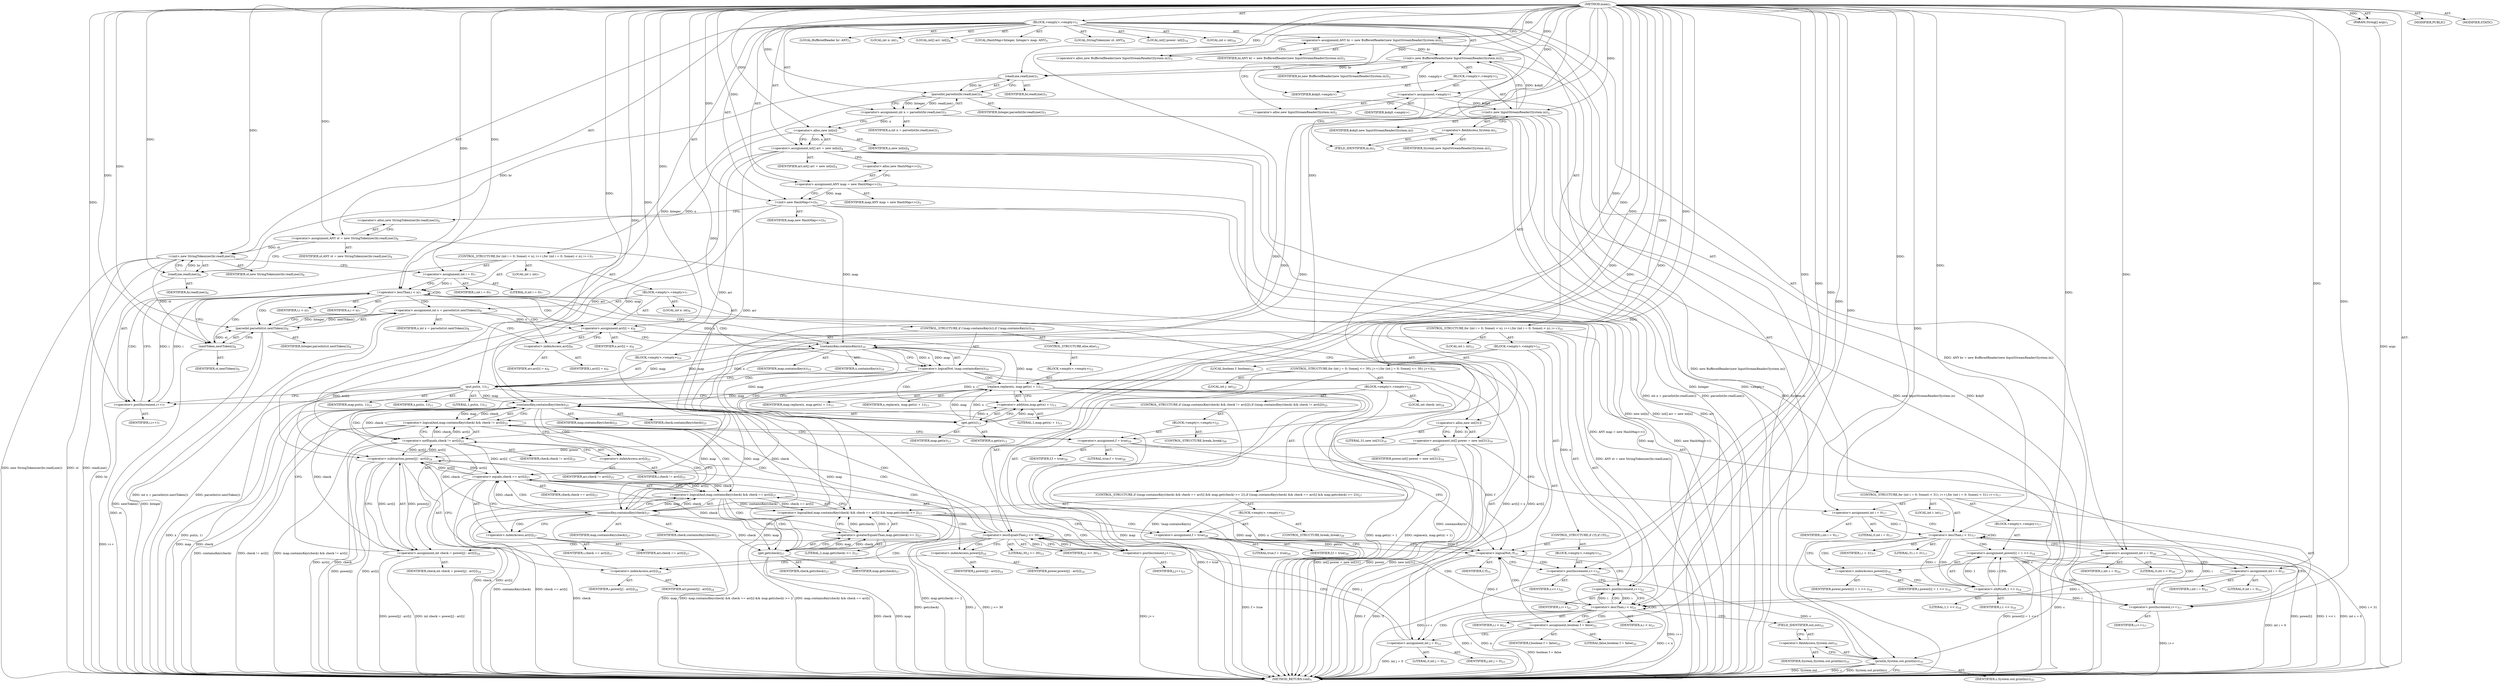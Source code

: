 digraph "main" {  
"23" [label = <(METHOD,main)<SUB>1</SUB>> ]
"24" [label = <(PARAM,String[] args)<SUB>1</SUB>> ]
"25" [label = <(BLOCK,&lt;empty&gt;,&lt;empty&gt;)<SUB>1</SUB>> ]
"4" [label = <(LOCAL,BufferedReader br: ANY)<SUB>2</SUB>> ]
"26" [label = <(&lt;operator&gt;.assignment,ANY br = new BufferedReader(new InputStreamReader(System.in)))<SUB>2</SUB>> ]
"27" [label = <(IDENTIFIER,br,ANY br = new BufferedReader(new InputStreamReader(System.in)))<SUB>2</SUB>> ]
"28" [label = <(&lt;operator&gt;.alloc,new BufferedReader(new InputStreamReader(System.in)))<SUB>2</SUB>> ]
"29" [label = <(&lt;init&gt;,new BufferedReader(new InputStreamReader(System.in)))<SUB>2</SUB>> ]
"3" [label = <(IDENTIFIER,br,new BufferedReader(new InputStreamReader(System.in)))<SUB>2</SUB>> ]
"30" [label = <(BLOCK,&lt;empty&gt;,&lt;empty&gt;)<SUB>2</SUB>> ]
"31" [label = <(&lt;operator&gt;.assignment,&lt;empty&gt;)> ]
"32" [label = <(IDENTIFIER,$obj0,&lt;empty&gt;)> ]
"33" [label = <(&lt;operator&gt;.alloc,new InputStreamReader(System.in))<SUB>2</SUB>> ]
"34" [label = <(&lt;init&gt;,new InputStreamReader(System.in))<SUB>2</SUB>> ]
"35" [label = <(IDENTIFIER,$obj0,new InputStreamReader(System.in))> ]
"36" [label = <(&lt;operator&gt;.fieldAccess,System.in)<SUB>2</SUB>> ]
"37" [label = <(IDENTIFIER,System,new InputStreamReader(System.in))<SUB>2</SUB>> ]
"38" [label = <(FIELD_IDENTIFIER,in,in)<SUB>2</SUB>> ]
"39" [label = <(IDENTIFIER,$obj0,&lt;empty&gt;)> ]
"40" [label = <(LOCAL,int n: int)<SUB>3</SUB>> ]
"41" [label = <(&lt;operator&gt;.assignment,int n = parseInt(br.readLine()))<SUB>3</SUB>> ]
"42" [label = <(IDENTIFIER,n,int n = parseInt(br.readLine()))<SUB>3</SUB>> ]
"43" [label = <(parseInt,parseInt(br.readLine()))<SUB>3</SUB>> ]
"44" [label = <(IDENTIFIER,Integer,parseInt(br.readLine()))<SUB>3</SUB>> ]
"45" [label = <(readLine,readLine())<SUB>3</SUB>> ]
"46" [label = <(IDENTIFIER,br,readLine())<SUB>3</SUB>> ]
"47" [label = <(LOCAL,int[] arr: int[])<SUB>4</SUB>> ]
"48" [label = <(&lt;operator&gt;.assignment,int[] arr = new int[n])<SUB>4</SUB>> ]
"49" [label = <(IDENTIFIER,arr,int[] arr = new int[n])<SUB>4</SUB>> ]
"50" [label = <(&lt;operator&gt;.alloc,new int[n])> ]
"51" [label = <(IDENTIFIER,n,new int[n])<SUB>4</SUB>> ]
"6" [label = <(LOCAL,HashMap&lt;Integer, Integer&gt; map: ANY)<SUB>5</SUB>> ]
"52" [label = <(&lt;operator&gt;.assignment,ANY map = new HashMap&lt;&gt;())<SUB>5</SUB>> ]
"53" [label = <(IDENTIFIER,map,ANY map = new HashMap&lt;&gt;())<SUB>5</SUB>> ]
"54" [label = <(&lt;operator&gt;.alloc,new HashMap&lt;&gt;())<SUB>5</SUB>> ]
"55" [label = <(&lt;init&gt;,new HashMap&lt;&gt;())<SUB>5</SUB>> ]
"5" [label = <(IDENTIFIER,map,new HashMap&lt;&gt;())<SUB>5</SUB>> ]
"8" [label = <(LOCAL,StringTokenizer st: ANY)<SUB>6</SUB>> ]
"56" [label = <(&lt;operator&gt;.assignment,ANY st = new StringTokenizer(br.readLine()))<SUB>6</SUB>> ]
"57" [label = <(IDENTIFIER,st,ANY st = new StringTokenizer(br.readLine()))<SUB>6</SUB>> ]
"58" [label = <(&lt;operator&gt;.alloc,new StringTokenizer(br.readLine()))<SUB>6</SUB>> ]
"59" [label = <(&lt;init&gt;,new StringTokenizer(br.readLine()))<SUB>6</SUB>> ]
"7" [label = <(IDENTIFIER,st,new StringTokenizer(br.readLine()))<SUB>6</SUB>> ]
"60" [label = <(readLine,readLine())<SUB>6</SUB>> ]
"61" [label = <(IDENTIFIER,br,readLine())<SUB>6</SUB>> ]
"62" [label = <(CONTROL_STRUCTURE,for (int i = 0; Some(i &lt; n); i++),for (int i = 0; Some(i &lt; n); i++))<SUB>7</SUB>> ]
"63" [label = <(LOCAL,int i: int)<SUB>7</SUB>> ]
"64" [label = <(&lt;operator&gt;.assignment,int i = 0)<SUB>7</SUB>> ]
"65" [label = <(IDENTIFIER,i,int i = 0)<SUB>7</SUB>> ]
"66" [label = <(LITERAL,0,int i = 0)<SUB>7</SUB>> ]
"67" [label = <(&lt;operator&gt;.lessThan,i &lt; n)<SUB>7</SUB>> ]
"68" [label = <(IDENTIFIER,i,i &lt; n)<SUB>7</SUB>> ]
"69" [label = <(IDENTIFIER,n,i &lt; n)<SUB>7</SUB>> ]
"70" [label = <(&lt;operator&gt;.postIncrement,i++)<SUB>7</SUB>> ]
"71" [label = <(IDENTIFIER,i,i++)<SUB>7</SUB>> ]
"72" [label = <(BLOCK,&lt;empty&gt;,&lt;empty&gt;)<SUB>7</SUB>> ]
"73" [label = <(LOCAL,int x: int)<SUB>8</SUB>> ]
"74" [label = <(&lt;operator&gt;.assignment,int x = parseInt(st.nextToken()))<SUB>8</SUB>> ]
"75" [label = <(IDENTIFIER,x,int x = parseInt(st.nextToken()))<SUB>8</SUB>> ]
"76" [label = <(parseInt,parseInt(st.nextToken()))<SUB>8</SUB>> ]
"77" [label = <(IDENTIFIER,Integer,parseInt(st.nextToken()))<SUB>8</SUB>> ]
"78" [label = <(nextToken,nextToken())<SUB>8</SUB>> ]
"79" [label = <(IDENTIFIER,st,nextToken())<SUB>8</SUB>> ]
"80" [label = <(&lt;operator&gt;.assignment,arr[i] = x)<SUB>9</SUB>> ]
"81" [label = <(&lt;operator&gt;.indexAccess,arr[i])<SUB>9</SUB>> ]
"82" [label = <(IDENTIFIER,arr,arr[i] = x)<SUB>9</SUB>> ]
"83" [label = <(IDENTIFIER,i,arr[i] = x)<SUB>9</SUB>> ]
"84" [label = <(IDENTIFIER,x,arr[i] = x)<SUB>9</SUB>> ]
"85" [label = <(CONTROL_STRUCTURE,if (!map.containsKey(x)),if (!map.containsKey(x)))<SUB>10</SUB>> ]
"86" [label = <(&lt;operator&gt;.logicalNot,!map.containsKey(x))<SUB>10</SUB>> ]
"87" [label = <(containsKey,containsKey(x))<SUB>10</SUB>> ]
"88" [label = <(IDENTIFIER,map,containsKey(x))<SUB>10</SUB>> ]
"89" [label = <(IDENTIFIER,x,containsKey(x))<SUB>10</SUB>> ]
"90" [label = <(BLOCK,&lt;empty&gt;,&lt;empty&gt;)<SUB>10</SUB>> ]
"91" [label = <(put,put(x, 1))<SUB>11</SUB>> ]
"92" [label = <(IDENTIFIER,map,put(x, 1))<SUB>11</SUB>> ]
"93" [label = <(IDENTIFIER,x,put(x, 1))<SUB>11</SUB>> ]
"94" [label = <(LITERAL,1,put(x, 1))<SUB>11</SUB>> ]
"95" [label = <(CONTROL_STRUCTURE,else,else)<SUB>12</SUB>> ]
"96" [label = <(BLOCK,&lt;empty&gt;,&lt;empty&gt;)<SUB>12</SUB>> ]
"97" [label = <(replace,replace(x, map.get(x) + 1))<SUB>13</SUB>> ]
"98" [label = <(IDENTIFIER,map,replace(x, map.get(x) + 1))<SUB>13</SUB>> ]
"99" [label = <(IDENTIFIER,x,replace(x, map.get(x) + 1))<SUB>13</SUB>> ]
"100" [label = <(&lt;operator&gt;.addition,map.get(x) + 1)<SUB>13</SUB>> ]
"101" [label = <(get,get(x))<SUB>13</SUB>> ]
"102" [label = <(IDENTIFIER,map,get(x))<SUB>13</SUB>> ]
"103" [label = <(IDENTIFIER,x,get(x))<SUB>13</SUB>> ]
"104" [label = <(LITERAL,1,map.get(x) + 1)<SUB>13</SUB>> ]
"105" [label = <(LOCAL,int[] power: int[])<SUB>16</SUB>> ]
"106" [label = <(&lt;operator&gt;.assignment,int[] power = new int[31])<SUB>16</SUB>> ]
"107" [label = <(IDENTIFIER,power,int[] power = new int[31])<SUB>16</SUB>> ]
"108" [label = <(&lt;operator&gt;.alloc,new int[31])> ]
"109" [label = <(LITERAL,31,new int[31])<SUB>16</SUB>> ]
"110" [label = <(CONTROL_STRUCTURE,for (int i = 0; Some(i &lt; 31); i++),for (int i = 0; Some(i &lt; 31); i++))<SUB>17</SUB>> ]
"111" [label = <(LOCAL,int i: int)<SUB>17</SUB>> ]
"112" [label = <(&lt;operator&gt;.assignment,int i = 0)<SUB>17</SUB>> ]
"113" [label = <(IDENTIFIER,i,int i = 0)<SUB>17</SUB>> ]
"114" [label = <(LITERAL,0,int i = 0)<SUB>17</SUB>> ]
"115" [label = <(&lt;operator&gt;.lessThan,i &lt; 31)<SUB>17</SUB>> ]
"116" [label = <(IDENTIFIER,i,i &lt; 31)<SUB>17</SUB>> ]
"117" [label = <(LITERAL,31,i &lt; 31)<SUB>17</SUB>> ]
"118" [label = <(&lt;operator&gt;.postIncrement,i++)<SUB>17</SUB>> ]
"119" [label = <(IDENTIFIER,i,i++)<SUB>17</SUB>> ]
"120" [label = <(BLOCK,&lt;empty&gt;,&lt;empty&gt;)<SUB>17</SUB>> ]
"121" [label = <(&lt;operator&gt;.assignment,power[i] = 1 &lt;&lt; i)<SUB>18</SUB>> ]
"122" [label = <(&lt;operator&gt;.indexAccess,power[i])<SUB>18</SUB>> ]
"123" [label = <(IDENTIFIER,power,power[i] = 1 &lt;&lt; i)<SUB>18</SUB>> ]
"124" [label = <(IDENTIFIER,i,power[i] = 1 &lt;&lt; i)<SUB>18</SUB>> ]
"125" [label = <(&lt;operator&gt;.shiftLeft,1 &lt;&lt; i)<SUB>18</SUB>> ]
"126" [label = <(LITERAL,1,1 &lt;&lt; i)<SUB>18</SUB>> ]
"127" [label = <(IDENTIFIER,i,1 &lt;&lt; i)<SUB>18</SUB>> ]
"128" [label = <(LOCAL,int c: int)<SUB>20</SUB>> ]
"129" [label = <(&lt;operator&gt;.assignment,int c = 0)<SUB>20</SUB>> ]
"130" [label = <(IDENTIFIER,c,int c = 0)<SUB>20</SUB>> ]
"131" [label = <(LITERAL,0,int c = 0)<SUB>20</SUB>> ]
"132" [label = <(CONTROL_STRUCTURE,for (int i = 0; Some(i &lt; n); i++),for (int i = 0; Some(i &lt; n); i++))<SUB>21</SUB>> ]
"133" [label = <(LOCAL,int i: int)<SUB>21</SUB>> ]
"134" [label = <(&lt;operator&gt;.assignment,int i = 0)<SUB>21</SUB>> ]
"135" [label = <(IDENTIFIER,i,int i = 0)<SUB>21</SUB>> ]
"136" [label = <(LITERAL,0,int i = 0)<SUB>21</SUB>> ]
"137" [label = <(&lt;operator&gt;.lessThan,i &lt; n)<SUB>21</SUB>> ]
"138" [label = <(IDENTIFIER,i,i &lt; n)<SUB>21</SUB>> ]
"139" [label = <(IDENTIFIER,n,i &lt; n)<SUB>21</SUB>> ]
"140" [label = <(&lt;operator&gt;.postIncrement,i++)<SUB>21</SUB>> ]
"141" [label = <(IDENTIFIER,i,i++)<SUB>21</SUB>> ]
"142" [label = <(BLOCK,&lt;empty&gt;,&lt;empty&gt;)<SUB>21</SUB>> ]
"143" [label = <(LOCAL,boolean f: boolean)<SUB>22</SUB>> ]
"144" [label = <(&lt;operator&gt;.assignment,boolean f = false)<SUB>22</SUB>> ]
"145" [label = <(IDENTIFIER,f,boolean f = false)<SUB>22</SUB>> ]
"146" [label = <(LITERAL,false,boolean f = false)<SUB>22</SUB>> ]
"147" [label = <(CONTROL_STRUCTURE,for (int j = 0; Some(j &lt;= 30); j++),for (int j = 0; Some(j &lt;= 30); j++))<SUB>23</SUB>> ]
"148" [label = <(LOCAL,int j: int)<SUB>23</SUB>> ]
"149" [label = <(&lt;operator&gt;.assignment,int j = 0)<SUB>23</SUB>> ]
"150" [label = <(IDENTIFIER,j,int j = 0)<SUB>23</SUB>> ]
"151" [label = <(LITERAL,0,int j = 0)<SUB>23</SUB>> ]
"152" [label = <(&lt;operator&gt;.lessEqualsThan,j &lt;= 30)<SUB>23</SUB>> ]
"153" [label = <(IDENTIFIER,j,j &lt;= 30)<SUB>23</SUB>> ]
"154" [label = <(LITERAL,30,j &lt;= 30)<SUB>23</SUB>> ]
"155" [label = <(&lt;operator&gt;.postIncrement,j++)<SUB>23</SUB>> ]
"156" [label = <(IDENTIFIER,j,j++)<SUB>23</SUB>> ]
"157" [label = <(BLOCK,&lt;empty&gt;,&lt;empty&gt;)<SUB>23</SUB>> ]
"158" [label = <(LOCAL,int check: int)<SUB>24</SUB>> ]
"159" [label = <(&lt;operator&gt;.assignment,int check = power[j] - arr[i])<SUB>24</SUB>> ]
"160" [label = <(IDENTIFIER,check,int check = power[j] - arr[i])<SUB>24</SUB>> ]
"161" [label = <(&lt;operator&gt;.subtraction,power[j] - arr[i])<SUB>24</SUB>> ]
"162" [label = <(&lt;operator&gt;.indexAccess,power[j])<SUB>24</SUB>> ]
"163" [label = <(IDENTIFIER,power,power[j] - arr[i])<SUB>24</SUB>> ]
"164" [label = <(IDENTIFIER,j,power[j] - arr[i])<SUB>24</SUB>> ]
"165" [label = <(&lt;operator&gt;.indexAccess,arr[i])<SUB>24</SUB>> ]
"166" [label = <(IDENTIFIER,arr,power[j] - arr[i])<SUB>24</SUB>> ]
"167" [label = <(IDENTIFIER,i,power[j] - arr[i])<SUB>24</SUB>> ]
"168" [label = <(CONTROL_STRUCTURE,if ((map.containsKey(check) &amp;&amp; check != arr[i])),if ((map.containsKey(check) &amp;&amp; check != arr[i])))<SUB>25</SUB>> ]
"169" [label = <(&lt;operator&gt;.logicalAnd,map.containsKey(check) &amp;&amp; check != arr[i])<SUB>25</SUB>> ]
"170" [label = <(containsKey,containsKey(check))<SUB>25</SUB>> ]
"171" [label = <(IDENTIFIER,map,containsKey(check))<SUB>25</SUB>> ]
"172" [label = <(IDENTIFIER,check,containsKey(check))<SUB>25</SUB>> ]
"173" [label = <(&lt;operator&gt;.notEquals,check != arr[i])<SUB>25</SUB>> ]
"174" [label = <(IDENTIFIER,check,check != arr[i])<SUB>25</SUB>> ]
"175" [label = <(&lt;operator&gt;.indexAccess,arr[i])<SUB>25</SUB>> ]
"176" [label = <(IDENTIFIER,arr,check != arr[i])<SUB>25</SUB>> ]
"177" [label = <(IDENTIFIER,i,check != arr[i])<SUB>25</SUB>> ]
"178" [label = <(BLOCK,&lt;empty&gt;,&lt;empty&gt;)<SUB>25</SUB>> ]
"179" [label = <(&lt;operator&gt;.assignment,f = true)<SUB>26</SUB>> ]
"180" [label = <(IDENTIFIER,f,f = true)<SUB>26</SUB>> ]
"181" [label = <(LITERAL,true,f = true)<SUB>26</SUB>> ]
"182" [label = <(CONTROL_STRUCTURE,break;,break;)<SUB>26</SUB>> ]
"183" [label = <(CONTROL_STRUCTURE,if ((map.containsKey(check) &amp;&amp; check == arr[i] &amp;&amp; map.get(check) &gt;= 2)),if ((map.containsKey(check) &amp;&amp; check == arr[i] &amp;&amp; map.get(check) &gt;= 2)))<SUB>27</SUB>> ]
"184" [label = <(&lt;operator&gt;.logicalAnd,map.containsKey(check) &amp;&amp; check == arr[i] &amp;&amp; map.get(check) &gt;= 2)<SUB>27</SUB>> ]
"185" [label = <(&lt;operator&gt;.logicalAnd,map.containsKey(check) &amp;&amp; check == arr[i])<SUB>27</SUB>> ]
"186" [label = <(containsKey,containsKey(check))<SUB>27</SUB>> ]
"187" [label = <(IDENTIFIER,map,containsKey(check))<SUB>27</SUB>> ]
"188" [label = <(IDENTIFIER,check,containsKey(check))<SUB>27</SUB>> ]
"189" [label = <(&lt;operator&gt;.equals,check == arr[i])<SUB>27</SUB>> ]
"190" [label = <(IDENTIFIER,check,check == arr[i])<SUB>27</SUB>> ]
"191" [label = <(&lt;operator&gt;.indexAccess,arr[i])<SUB>27</SUB>> ]
"192" [label = <(IDENTIFIER,arr,check == arr[i])<SUB>27</SUB>> ]
"193" [label = <(IDENTIFIER,i,check == arr[i])<SUB>27</SUB>> ]
"194" [label = <(&lt;operator&gt;.greaterEqualsThan,map.get(check) &gt;= 2)<SUB>27</SUB>> ]
"195" [label = <(get,get(check))<SUB>27</SUB>> ]
"196" [label = <(IDENTIFIER,map,get(check))<SUB>27</SUB>> ]
"197" [label = <(IDENTIFIER,check,get(check))<SUB>27</SUB>> ]
"198" [label = <(LITERAL,2,map.get(check) &gt;= 2)<SUB>27</SUB>> ]
"199" [label = <(BLOCK,&lt;empty&gt;,&lt;empty&gt;)<SUB>27</SUB>> ]
"200" [label = <(&lt;operator&gt;.assignment,f = true)<SUB>28</SUB>> ]
"201" [label = <(IDENTIFIER,f,f = true)<SUB>28</SUB>> ]
"202" [label = <(LITERAL,true,f = true)<SUB>28</SUB>> ]
"203" [label = <(CONTROL_STRUCTURE,break;,break;)<SUB>28</SUB>> ]
"204" [label = <(CONTROL_STRUCTURE,if (!f),if (!f))<SUB>31</SUB>> ]
"205" [label = <(&lt;operator&gt;.logicalNot,!f)<SUB>31</SUB>> ]
"206" [label = <(IDENTIFIER,f,!f)<SUB>31</SUB>> ]
"207" [label = <(BLOCK,&lt;empty&gt;,&lt;empty&gt;)<SUB>31</SUB>> ]
"208" [label = <(&lt;operator&gt;.postIncrement,c++)<SUB>32</SUB>> ]
"209" [label = <(IDENTIFIER,c,c++)<SUB>32</SUB>> ]
"210" [label = <(println,System.out.println(c))<SUB>35</SUB>> ]
"211" [label = <(&lt;operator&gt;.fieldAccess,System.out)<SUB>35</SUB>> ]
"212" [label = <(IDENTIFIER,System,System.out.println(c))<SUB>35</SUB>> ]
"213" [label = <(FIELD_IDENTIFIER,out,out)<SUB>35</SUB>> ]
"214" [label = <(IDENTIFIER,c,System.out.println(c))<SUB>35</SUB>> ]
"215" [label = <(MODIFIER,PUBLIC)> ]
"216" [label = <(MODIFIER,STATIC)> ]
"217" [label = <(METHOD_RETURN,void)<SUB>1</SUB>> ]
  "23" -> "24"  [ label = "AST: "] 
  "23" -> "25"  [ label = "AST: "] 
  "23" -> "215"  [ label = "AST: "] 
  "23" -> "216"  [ label = "AST: "] 
  "23" -> "217"  [ label = "AST: "] 
  "25" -> "4"  [ label = "AST: "] 
  "25" -> "26"  [ label = "AST: "] 
  "25" -> "29"  [ label = "AST: "] 
  "25" -> "40"  [ label = "AST: "] 
  "25" -> "41"  [ label = "AST: "] 
  "25" -> "47"  [ label = "AST: "] 
  "25" -> "48"  [ label = "AST: "] 
  "25" -> "6"  [ label = "AST: "] 
  "25" -> "52"  [ label = "AST: "] 
  "25" -> "55"  [ label = "AST: "] 
  "25" -> "8"  [ label = "AST: "] 
  "25" -> "56"  [ label = "AST: "] 
  "25" -> "59"  [ label = "AST: "] 
  "25" -> "62"  [ label = "AST: "] 
  "25" -> "105"  [ label = "AST: "] 
  "25" -> "106"  [ label = "AST: "] 
  "25" -> "110"  [ label = "AST: "] 
  "25" -> "128"  [ label = "AST: "] 
  "25" -> "129"  [ label = "AST: "] 
  "25" -> "132"  [ label = "AST: "] 
  "25" -> "210"  [ label = "AST: "] 
  "26" -> "27"  [ label = "AST: "] 
  "26" -> "28"  [ label = "AST: "] 
  "29" -> "3"  [ label = "AST: "] 
  "29" -> "30"  [ label = "AST: "] 
  "30" -> "31"  [ label = "AST: "] 
  "30" -> "34"  [ label = "AST: "] 
  "30" -> "39"  [ label = "AST: "] 
  "31" -> "32"  [ label = "AST: "] 
  "31" -> "33"  [ label = "AST: "] 
  "34" -> "35"  [ label = "AST: "] 
  "34" -> "36"  [ label = "AST: "] 
  "36" -> "37"  [ label = "AST: "] 
  "36" -> "38"  [ label = "AST: "] 
  "41" -> "42"  [ label = "AST: "] 
  "41" -> "43"  [ label = "AST: "] 
  "43" -> "44"  [ label = "AST: "] 
  "43" -> "45"  [ label = "AST: "] 
  "45" -> "46"  [ label = "AST: "] 
  "48" -> "49"  [ label = "AST: "] 
  "48" -> "50"  [ label = "AST: "] 
  "50" -> "51"  [ label = "AST: "] 
  "52" -> "53"  [ label = "AST: "] 
  "52" -> "54"  [ label = "AST: "] 
  "55" -> "5"  [ label = "AST: "] 
  "56" -> "57"  [ label = "AST: "] 
  "56" -> "58"  [ label = "AST: "] 
  "59" -> "7"  [ label = "AST: "] 
  "59" -> "60"  [ label = "AST: "] 
  "60" -> "61"  [ label = "AST: "] 
  "62" -> "63"  [ label = "AST: "] 
  "62" -> "64"  [ label = "AST: "] 
  "62" -> "67"  [ label = "AST: "] 
  "62" -> "70"  [ label = "AST: "] 
  "62" -> "72"  [ label = "AST: "] 
  "64" -> "65"  [ label = "AST: "] 
  "64" -> "66"  [ label = "AST: "] 
  "67" -> "68"  [ label = "AST: "] 
  "67" -> "69"  [ label = "AST: "] 
  "70" -> "71"  [ label = "AST: "] 
  "72" -> "73"  [ label = "AST: "] 
  "72" -> "74"  [ label = "AST: "] 
  "72" -> "80"  [ label = "AST: "] 
  "72" -> "85"  [ label = "AST: "] 
  "74" -> "75"  [ label = "AST: "] 
  "74" -> "76"  [ label = "AST: "] 
  "76" -> "77"  [ label = "AST: "] 
  "76" -> "78"  [ label = "AST: "] 
  "78" -> "79"  [ label = "AST: "] 
  "80" -> "81"  [ label = "AST: "] 
  "80" -> "84"  [ label = "AST: "] 
  "81" -> "82"  [ label = "AST: "] 
  "81" -> "83"  [ label = "AST: "] 
  "85" -> "86"  [ label = "AST: "] 
  "85" -> "90"  [ label = "AST: "] 
  "85" -> "95"  [ label = "AST: "] 
  "86" -> "87"  [ label = "AST: "] 
  "87" -> "88"  [ label = "AST: "] 
  "87" -> "89"  [ label = "AST: "] 
  "90" -> "91"  [ label = "AST: "] 
  "91" -> "92"  [ label = "AST: "] 
  "91" -> "93"  [ label = "AST: "] 
  "91" -> "94"  [ label = "AST: "] 
  "95" -> "96"  [ label = "AST: "] 
  "96" -> "97"  [ label = "AST: "] 
  "97" -> "98"  [ label = "AST: "] 
  "97" -> "99"  [ label = "AST: "] 
  "97" -> "100"  [ label = "AST: "] 
  "100" -> "101"  [ label = "AST: "] 
  "100" -> "104"  [ label = "AST: "] 
  "101" -> "102"  [ label = "AST: "] 
  "101" -> "103"  [ label = "AST: "] 
  "106" -> "107"  [ label = "AST: "] 
  "106" -> "108"  [ label = "AST: "] 
  "108" -> "109"  [ label = "AST: "] 
  "110" -> "111"  [ label = "AST: "] 
  "110" -> "112"  [ label = "AST: "] 
  "110" -> "115"  [ label = "AST: "] 
  "110" -> "118"  [ label = "AST: "] 
  "110" -> "120"  [ label = "AST: "] 
  "112" -> "113"  [ label = "AST: "] 
  "112" -> "114"  [ label = "AST: "] 
  "115" -> "116"  [ label = "AST: "] 
  "115" -> "117"  [ label = "AST: "] 
  "118" -> "119"  [ label = "AST: "] 
  "120" -> "121"  [ label = "AST: "] 
  "121" -> "122"  [ label = "AST: "] 
  "121" -> "125"  [ label = "AST: "] 
  "122" -> "123"  [ label = "AST: "] 
  "122" -> "124"  [ label = "AST: "] 
  "125" -> "126"  [ label = "AST: "] 
  "125" -> "127"  [ label = "AST: "] 
  "129" -> "130"  [ label = "AST: "] 
  "129" -> "131"  [ label = "AST: "] 
  "132" -> "133"  [ label = "AST: "] 
  "132" -> "134"  [ label = "AST: "] 
  "132" -> "137"  [ label = "AST: "] 
  "132" -> "140"  [ label = "AST: "] 
  "132" -> "142"  [ label = "AST: "] 
  "134" -> "135"  [ label = "AST: "] 
  "134" -> "136"  [ label = "AST: "] 
  "137" -> "138"  [ label = "AST: "] 
  "137" -> "139"  [ label = "AST: "] 
  "140" -> "141"  [ label = "AST: "] 
  "142" -> "143"  [ label = "AST: "] 
  "142" -> "144"  [ label = "AST: "] 
  "142" -> "147"  [ label = "AST: "] 
  "142" -> "204"  [ label = "AST: "] 
  "144" -> "145"  [ label = "AST: "] 
  "144" -> "146"  [ label = "AST: "] 
  "147" -> "148"  [ label = "AST: "] 
  "147" -> "149"  [ label = "AST: "] 
  "147" -> "152"  [ label = "AST: "] 
  "147" -> "155"  [ label = "AST: "] 
  "147" -> "157"  [ label = "AST: "] 
  "149" -> "150"  [ label = "AST: "] 
  "149" -> "151"  [ label = "AST: "] 
  "152" -> "153"  [ label = "AST: "] 
  "152" -> "154"  [ label = "AST: "] 
  "155" -> "156"  [ label = "AST: "] 
  "157" -> "158"  [ label = "AST: "] 
  "157" -> "159"  [ label = "AST: "] 
  "157" -> "168"  [ label = "AST: "] 
  "157" -> "183"  [ label = "AST: "] 
  "159" -> "160"  [ label = "AST: "] 
  "159" -> "161"  [ label = "AST: "] 
  "161" -> "162"  [ label = "AST: "] 
  "161" -> "165"  [ label = "AST: "] 
  "162" -> "163"  [ label = "AST: "] 
  "162" -> "164"  [ label = "AST: "] 
  "165" -> "166"  [ label = "AST: "] 
  "165" -> "167"  [ label = "AST: "] 
  "168" -> "169"  [ label = "AST: "] 
  "168" -> "178"  [ label = "AST: "] 
  "169" -> "170"  [ label = "AST: "] 
  "169" -> "173"  [ label = "AST: "] 
  "170" -> "171"  [ label = "AST: "] 
  "170" -> "172"  [ label = "AST: "] 
  "173" -> "174"  [ label = "AST: "] 
  "173" -> "175"  [ label = "AST: "] 
  "175" -> "176"  [ label = "AST: "] 
  "175" -> "177"  [ label = "AST: "] 
  "178" -> "179"  [ label = "AST: "] 
  "178" -> "182"  [ label = "AST: "] 
  "179" -> "180"  [ label = "AST: "] 
  "179" -> "181"  [ label = "AST: "] 
  "183" -> "184"  [ label = "AST: "] 
  "183" -> "199"  [ label = "AST: "] 
  "184" -> "185"  [ label = "AST: "] 
  "184" -> "194"  [ label = "AST: "] 
  "185" -> "186"  [ label = "AST: "] 
  "185" -> "189"  [ label = "AST: "] 
  "186" -> "187"  [ label = "AST: "] 
  "186" -> "188"  [ label = "AST: "] 
  "189" -> "190"  [ label = "AST: "] 
  "189" -> "191"  [ label = "AST: "] 
  "191" -> "192"  [ label = "AST: "] 
  "191" -> "193"  [ label = "AST: "] 
  "194" -> "195"  [ label = "AST: "] 
  "194" -> "198"  [ label = "AST: "] 
  "195" -> "196"  [ label = "AST: "] 
  "195" -> "197"  [ label = "AST: "] 
  "199" -> "200"  [ label = "AST: "] 
  "199" -> "203"  [ label = "AST: "] 
  "200" -> "201"  [ label = "AST: "] 
  "200" -> "202"  [ label = "AST: "] 
  "204" -> "205"  [ label = "AST: "] 
  "204" -> "207"  [ label = "AST: "] 
  "205" -> "206"  [ label = "AST: "] 
  "207" -> "208"  [ label = "AST: "] 
  "208" -> "209"  [ label = "AST: "] 
  "210" -> "211"  [ label = "AST: "] 
  "210" -> "214"  [ label = "AST: "] 
  "211" -> "212"  [ label = "AST: "] 
  "211" -> "213"  [ label = "AST: "] 
  "26" -> "33"  [ label = "CFG: "] 
  "29" -> "45"  [ label = "CFG: "] 
  "41" -> "50"  [ label = "CFG: "] 
  "48" -> "54"  [ label = "CFG: "] 
  "52" -> "55"  [ label = "CFG: "] 
  "55" -> "58"  [ label = "CFG: "] 
  "56" -> "60"  [ label = "CFG: "] 
  "59" -> "64"  [ label = "CFG: "] 
  "106" -> "112"  [ label = "CFG: "] 
  "129" -> "134"  [ label = "CFG: "] 
  "210" -> "217"  [ label = "CFG: "] 
  "28" -> "26"  [ label = "CFG: "] 
  "43" -> "41"  [ label = "CFG: "] 
  "50" -> "48"  [ label = "CFG: "] 
  "54" -> "52"  [ label = "CFG: "] 
  "58" -> "56"  [ label = "CFG: "] 
  "60" -> "59"  [ label = "CFG: "] 
  "64" -> "67"  [ label = "CFG: "] 
  "67" -> "78"  [ label = "CFG: "] 
  "67" -> "108"  [ label = "CFG: "] 
  "70" -> "67"  [ label = "CFG: "] 
  "108" -> "106"  [ label = "CFG: "] 
  "112" -> "115"  [ label = "CFG: "] 
  "115" -> "122"  [ label = "CFG: "] 
  "115" -> "129"  [ label = "CFG: "] 
  "118" -> "115"  [ label = "CFG: "] 
  "134" -> "137"  [ label = "CFG: "] 
  "137" -> "144"  [ label = "CFG: "] 
  "137" -> "213"  [ label = "CFG: "] 
  "140" -> "137"  [ label = "CFG: "] 
  "211" -> "210"  [ label = "CFG: "] 
  "31" -> "38"  [ label = "CFG: "] 
  "34" -> "29"  [ label = "CFG: "] 
  "45" -> "43"  [ label = "CFG: "] 
  "74" -> "81"  [ label = "CFG: "] 
  "80" -> "87"  [ label = "CFG: "] 
  "121" -> "118"  [ label = "CFG: "] 
  "144" -> "149"  [ label = "CFG: "] 
  "213" -> "211"  [ label = "CFG: "] 
  "33" -> "31"  [ label = "CFG: "] 
  "36" -> "34"  [ label = "CFG: "] 
  "76" -> "74"  [ label = "CFG: "] 
  "81" -> "80"  [ label = "CFG: "] 
  "86" -> "91"  [ label = "CFG: "] 
  "86" -> "101"  [ label = "CFG: "] 
  "122" -> "125"  [ label = "CFG: "] 
  "125" -> "121"  [ label = "CFG: "] 
  "149" -> "152"  [ label = "CFG: "] 
  "152" -> "162"  [ label = "CFG: "] 
  "152" -> "205"  [ label = "CFG: "] 
  "155" -> "152"  [ label = "CFG: "] 
  "205" -> "208"  [ label = "CFG: "] 
  "205" -> "140"  [ label = "CFG: "] 
  "38" -> "36"  [ label = "CFG: "] 
  "78" -> "76"  [ label = "CFG: "] 
  "87" -> "86"  [ label = "CFG: "] 
  "91" -> "70"  [ label = "CFG: "] 
  "159" -> "170"  [ label = "CFG: "] 
  "208" -> "140"  [ label = "CFG: "] 
  "97" -> "70"  [ label = "CFG: "] 
  "161" -> "159"  [ label = "CFG: "] 
  "169" -> "179"  [ label = "CFG: "] 
  "169" -> "186"  [ label = "CFG: "] 
  "184" -> "200"  [ label = "CFG: "] 
  "184" -> "155"  [ label = "CFG: "] 
  "100" -> "97"  [ label = "CFG: "] 
  "162" -> "165"  [ label = "CFG: "] 
  "165" -> "161"  [ label = "CFG: "] 
  "170" -> "169"  [ label = "CFG: "] 
  "170" -> "175"  [ label = "CFG: "] 
  "173" -> "169"  [ label = "CFG: "] 
  "179" -> "205"  [ label = "CFG: "] 
  "185" -> "184"  [ label = "CFG: "] 
  "185" -> "195"  [ label = "CFG: "] 
  "194" -> "184"  [ label = "CFG: "] 
  "200" -> "205"  [ label = "CFG: "] 
  "101" -> "100"  [ label = "CFG: "] 
  "175" -> "173"  [ label = "CFG: "] 
  "186" -> "185"  [ label = "CFG: "] 
  "186" -> "191"  [ label = "CFG: "] 
  "189" -> "185"  [ label = "CFG: "] 
  "195" -> "194"  [ label = "CFG: "] 
  "191" -> "189"  [ label = "CFG: "] 
  "23" -> "28"  [ label = "CFG: "] 
  "24" -> "217"  [ label = "DDG: args"] 
  "26" -> "217"  [ label = "DDG: ANY br = new BufferedReader(new InputStreamReader(System.in))"] 
  "31" -> "217"  [ label = "DDG: &lt;empty&gt;"] 
  "34" -> "217"  [ label = "DDG: $obj0"] 
  "34" -> "217"  [ label = "DDG: System.in"] 
  "34" -> "217"  [ label = "DDG: new InputStreamReader(System.in)"] 
  "29" -> "217"  [ label = "DDG: new BufferedReader(new InputStreamReader(System.in))"] 
  "43" -> "217"  [ label = "DDG: Integer"] 
  "41" -> "217"  [ label = "DDG: parseInt(br.readLine())"] 
  "41" -> "217"  [ label = "DDG: int n = parseInt(br.readLine())"] 
  "48" -> "217"  [ label = "DDG: arr"] 
  "48" -> "217"  [ label = "DDG: new int[n]"] 
  "48" -> "217"  [ label = "DDG: int[] arr = new int[n]"] 
  "52" -> "217"  [ label = "DDG: ANY map = new HashMap&lt;&gt;()"] 
  "55" -> "217"  [ label = "DDG: map"] 
  "55" -> "217"  [ label = "DDG: new HashMap&lt;&gt;()"] 
  "56" -> "217"  [ label = "DDG: ANY st = new StringTokenizer(br.readLine())"] 
  "59" -> "217"  [ label = "DDG: st"] 
  "60" -> "217"  [ label = "DDG: br"] 
  "59" -> "217"  [ label = "DDG: readLine()"] 
  "59" -> "217"  [ label = "DDG: new StringTokenizer(br.readLine())"] 
  "106" -> "217"  [ label = "DDG: power"] 
  "106" -> "217"  [ label = "DDG: new int[31]"] 
  "106" -> "217"  [ label = "DDG: int[] power = new int[31]"] 
  "115" -> "217"  [ label = "DDG: i &lt; 31"] 
  "129" -> "217"  [ label = "DDG: int c = 0"] 
  "134" -> "217"  [ label = "DDG: int i = 0"] 
  "137" -> "217"  [ label = "DDG: i"] 
  "137" -> "217"  [ label = "DDG: n"] 
  "137" -> "217"  [ label = "DDG: i &lt; n"] 
  "210" -> "217"  [ label = "DDG: System.out"] 
  "210" -> "217"  [ label = "DDG: c"] 
  "210" -> "217"  [ label = "DDG: System.out.println(c)"] 
  "144" -> "217"  [ label = "DDG: boolean f = false"] 
  "149" -> "217"  [ label = "DDG: int j = 0"] 
  "152" -> "217"  [ label = "DDG: j"] 
  "152" -> "217"  [ label = "DDG: j &lt;= 30"] 
  "161" -> "217"  [ label = "DDG: power[j]"] 
  "161" -> "217"  [ label = "DDG: arr[i]"] 
  "159" -> "217"  [ label = "DDG: power[j] - arr[i]"] 
  "159" -> "217"  [ label = "DDG: int check = power[j] - arr[i]"] 
  "170" -> "217"  [ label = "DDG: map"] 
  "170" -> "217"  [ label = "DDG: check"] 
  "169" -> "217"  [ label = "DDG: containsKey(check)"] 
  "173" -> "217"  [ label = "DDG: check"] 
  "173" -> "217"  [ label = "DDG: arr[i]"] 
  "169" -> "217"  [ label = "DDG: check != arr[i]"] 
  "169" -> "217"  [ label = "DDG: map.containsKey(check) &amp;&amp; check != arr[i]"] 
  "186" -> "217"  [ label = "DDG: map"] 
  "186" -> "217"  [ label = "DDG: check"] 
  "185" -> "217"  [ label = "DDG: containsKey(check)"] 
  "189" -> "217"  [ label = "DDG: check"] 
  "189" -> "217"  [ label = "DDG: arr[i]"] 
  "185" -> "217"  [ label = "DDG: check == arr[i]"] 
  "184" -> "217"  [ label = "DDG: map.containsKey(check) &amp;&amp; check == arr[i]"] 
  "195" -> "217"  [ label = "DDG: map"] 
  "195" -> "217"  [ label = "DDG: check"] 
  "194" -> "217"  [ label = "DDG: get(check)"] 
  "184" -> "217"  [ label = "DDG: map.get(check) &gt;= 2"] 
  "184" -> "217"  [ label = "DDG: map.containsKey(check) &amp;&amp; check == arr[i] &amp;&amp; map.get(check) &gt;= 2"] 
  "155" -> "217"  [ label = "DDG: j++"] 
  "200" -> "217"  [ label = "DDG: f = true"] 
  "179" -> "217"  [ label = "DDG: f = true"] 
  "205" -> "217"  [ label = "DDG: f"] 
  "205" -> "217"  [ label = "DDG: !f"] 
  "208" -> "217"  [ label = "DDG: c++"] 
  "140" -> "217"  [ label = "DDG: i++"] 
  "121" -> "217"  [ label = "DDG: power[i]"] 
  "121" -> "217"  [ label = "DDG: 1 &lt;&lt; i"] 
  "121" -> "217"  [ label = "DDG: power[i] = 1 &lt;&lt; i"] 
  "118" -> "217"  [ label = "DDG: i++"] 
  "76" -> "217"  [ label = "DDG: Integer"] 
  "78" -> "217"  [ label = "DDG: st"] 
  "76" -> "217"  [ label = "DDG: nextToken()"] 
  "74" -> "217"  [ label = "DDG: parseInt(st.nextToken())"] 
  "74" -> "217"  [ label = "DDG: int x = parseInt(st.nextToken())"] 
  "80" -> "217"  [ label = "DDG: arr[i]"] 
  "80" -> "217"  [ label = "DDG: arr[i] = x"] 
  "86" -> "217"  [ label = "DDG: containsKey(x)"] 
  "86" -> "217"  [ label = "DDG: !map.containsKey(x)"] 
  "97" -> "217"  [ label = "DDG: map"] 
  "97" -> "217"  [ label = "DDG: x"] 
  "100" -> "217"  [ label = "DDG: get(x)"] 
  "97" -> "217"  [ label = "DDG: map.get(x) + 1"] 
  "97" -> "217"  [ label = "DDG: replace(x, map.get(x) + 1)"] 
  "91" -> "217"  [ label = "DDG: map"] 
  "91" -> "217"  [ label = "DDG: x"] 
  "91" -> "217"  [ label = "DDG: put(x, 1)"] 
  "70" -> "217"  [ label = "DDG: i++"] 
  "23" -> "24"  [ label = "DDG: "] 
  "23" -> "26"  [ label = "DDG: "] 
  "43" -> "41"  [ label = "DDG: Integer"] 
  "43" -> "41"  [ label = "DDG: readLine()"] 
  "50" -> "48"  [ label = "DDG: n"] 
  "23" -> "52"  [ label = "DDG: "] 
  "23" -> "56"  [ label = "DDG: "] 
  "108" -> "106"  [ label = "DDG: 31"] 
  "23" -> "129"  [ label = "DDG: "] 
  "26" -> "29"  [ label = "DDG: br"] 
  "23" -> "29"  [ label = "DDG: "] 
  "31" -> "29"  [ label = "DDG: &lt;empty&gt;"] 
  "34" -> "29"  [ label = "DDG: $obj0"] 
  "52" -> "55"  [ label = "DDG: map"] 
  "23" -> "55"  [ label = "DDG: "] 
  "56" -> "59"  [ label = "DDG: st"] 
  "23" -> "59"  [ label = "DDG: "] 
  "60" -> "59"  [ label = "DDG: br"] 
  "23" -> "64"  [ label = "DDG: "] 
  "23" -> "112"  [ label = "DDG: "] 
  "23" -> "134"  [ label = "DDG: "] 
  "129" -> "210"  [ label = "DDG: c"] 
  "208" -> "210"  [ label = "DDG: c"] 
  "23" -> "210"  [ label = "DDG: "] 
  "23" -> "31"  [ label = "DDG: "] 
  "23" -> "39"  [ label = "DDG: "] 
  "23" -> "43"  [ label = "DDG: "] 
  "45" -> "43"  [ label = "DDG: br"] 
  "41" -> "50"  [ label = "DDG: n"] 
  "23" -> "50"  [ label = "DDG: "] 
  "45" -> "60"  [ label = "DDG: br"] 
  "23" -> "60"  [ label = "DDG: "] 
  "64" -> "67"  [ label = "DDG: i"] 
  "70" -> "67"  [ label = "DDG: i"] 
  "23" -> "67"  [ label = "DDG: "] 
  "50" -> "67"  [ label = "DDG: n"] 
  "67" -> "70"  [ label = "DDG: i"] 
  "23" -> "70"  [ label = "DDG: "] 
  "76" -> "74"  [ label = "DDG: Integer"] 
  "76" -> "74"  [ label = "DDG: nextToken()"] 
  "74" -> "80"  [ label = "DDG: x"] 
  "23" -> "80"  [ label = "DDG: "] 
  "23" -> "108"  [ label = "DDG: "] 
  "112" -> "115"  [ label = "DDG: i"] 
  "118" -> "115"  [ label = "DDG: i"] 
  "23" -> "115"  [ label = "DDG: "] 
  "125" -> "118"  [ label = "DDG: i"] 
  "23" -> "118"  [ label = "DDG: "] 
  "125" -> "121"  [ label = "DDG: 1"] 
  "125" -> "121"  [ label = "DDG: i"] 
  "134" -> "137"  [ label = "DDG: i"] 
  "140" -> "137"  [ label = "DDG: i"] 
  "23" -> "137"  [ label = "DDG: "] 
  "67" -> "137"  [ label = "DDG: n"] 
  "137" -> "140"  [ label = "DDG: i"] 
  "23" -> "140"  [ label = "DDG: "] 
  "23" -> "144"  [ label = "DDG: "] 
  "31" -> "34"  [ label = "DDG: $obj0"] 
  "23" -> "34"  [ label = "DDG: "] 
  "29" -> "45"  [ label = "DDG: br"] 
  "23" -> "45"  [ label = "DDG: "] 
  "23" -> "149"  [ label = "DDG: "] 
  "43" -> "76"  [ label = "DDG: Integer"] 
  "23" -> "76"  [ label = "DDG: "] 
  "78" -> "76"  [ label = "DDG: st"] 
  "87" -> "86"  [ label = "DDG: map"] 
  "87" -> "86"  [ label = "DDG: x"] 
  "23" -> "125"  [ label = "DDG: "] 
  "115" -> "125"  [ label = "DDG: i"] 
  "149" -> "152"  [ label = "DDG: j"] 
  "155" -> "152"  [ label = "DDG: j"] 
  "23" -> "152"  [ label = "DDG: "] 
  "152" -> "155"  [ label = "DDG: j"] 
  "23" -> "155"  [ label = "DDG: "] 
  "161" -> "159"  [ label = "DDG: power[j]"] 
  "161" -> "159"  [ label = "DDG: arr[i]"] 
  "144" -> "205"  [ label = "DDG: f"] 
  "200" -> "205"  [ label = "DDG: f"] 
  "179" -> "205"  [ label = "DDG: f"] 
  "23" -> "205"  [ label = "DDG: "] 
  "59" -> "78"  [ label = "DDG: st"] 
  "23" -> "78"  [ label = "DDG: "] 
  "55" -> "87"  [ label = "DDG: map"] 
  "97" -> "87"  [ label = "DDG: map"] 
  "91" -> "87"  [ label = "DDG: map"] 
  "23" -> "87"  [ label = "DDG: "] 
  "74" -> "87"  [ label = "DDG: x"] 
  "87" -> "91"  [ label = "DDG: map"] 
  "23" -> "91"  [ label = "DDG: "] 
  "87" -> "91"  [ label = "DDG: x"] 
  "129" -> "208"  [ label = "DDG: c"] 
  "23" -> "208"  [ label = "DDG: "] 
  "101" -> "97"  [ label = "DDG: map"] 
  "23" -> "97"  [ label = "DDG: "] 
  "101" -> "97"  [ label = "DDG: x"] 
  "106" -> "161"  [ label = "DDG: power"] 
  "48" -> "161"  [ label = "DDG: arr"] 
  "173" -> "161"  [ label = "DDG: arr[i]"] 
  "189" -> "161"  [ label = "DDG: arr[i]"] 
  "80" -> "161"  [ label = "DDG: arr[i]"] 
  "170" -> "169"  [ label = "DDG: map"] 
  "170" -> "169"  [ label = "DDG: check"] 
  "173" -> "169"  [ label = "DDG: check"] 
  "173" -> "169"  [ label = "DDG: arr[i]"] 
  "23" -> "179"  [ label = "DDG: "] 
  "185" -> "184"  [ label = "DDG: containsKey(check)"] 
  "185" -> "184"  [ label = "DDG: check == arr[i]"] 
  "194" -> "184"  [ label = "DDG: get(check)"] 
  "194" -> "184"  [ label = "DDG: 2"] 
  "23" -> "200"  [ label = "DDG: "] 
  "101" -> "100"  [ label = "DDG: map"] 
  "101" -> "100"  [ label = "DDG: x"] 
  "23" -> "100"  [ label = "DDG: "] 
  "55" -> "170"  [ label = "DDG: map"] 
  "186" -> "170"  [ label = "DDG: map"] 
  "195" -> "170"  [ label = "DDG: map"] 
  "97" -> "170"  [ label = "DDG: map"] 
  "91" -> "170"  [ label = "DDG: map"] 
  "23" -> "170"  [ label = "DDG: "] 
  "159" -> "170"  [ label = "DDG: check"] 
  "170" -> "173"  [ label = "DDG: check"] 
  "23" -> "173"  [ label = "DDG: "] 
  "48" -> "173"  [ label = "DDG: arr"] 
  "161" -> "173"  [ label = "DDG: arr[i]"] 
  "186" -> "185"  [ label = "DDG: map"] 
  "186" -> "185"  [ label = "DDG: check"] 
  "189" -> "185"  [ label = "DDG: check"] 
  "189" -> "185"  [ label = "DDG: arr[i]"] 
  "195" -> "194"  [ label = "DDG: map"] 
  "195" -> "194"  [ label = "DDG: check"] 
  "23" -> "194"  [ label = "DDG: "] 
  "87" -> "101"  [ label = "DDG: map"] 
  "23" -> "101"  [ label = "DDG: "] 
  "87" -> "101"  [ label = "DDG: x"] 
  "170" -> "186"  [ label = "DDG: map"] 
  "23" -> "186"  [ label = "DDG: "] 
  "170" -> "186"  [ label = "DDG: check"] 
  "173" -> "186"  [ label = "DDG: check"] 
  "186" -> "189"  [ label = "DDG: check"] 
  "23" -> "189"  [ label = "DDG: "] 
  "48" -> "189"  [ label = "DDG: arr"] 
  "161" -> "189"  [ label = "DDG: arr[i]"] 
  "173" -> "189"  [ label = "DDG: arr[i]"] 
  "186" -> "195"  [ label = "DDG: map"] 
  "23" -> "195"  [ label = "DDG: "] 
  "186" -> "195"  [ label = "DDG: check"] 
  "189" -> "195"  [ label = "DDG: check"] 
  "67" -> "81"  [ label = "CDG: "] 
  "67" -> "67"  [ label = "CDG: "] 
  "67" -> "74"  [ label = "CDG: "] 
  "67" -> "76"  [ label = "CDG: "] 
  "67" -> "87"  [ label = "CDG: "] 
  "67" -> "80"  [ label = "CDG: "] 
  "67" -> "70"  [ label = "CDG: "] 
  "67" -> "86"  [ label = "CDG: "] 
  "67" -> "78"  [ label = "CDG: "] 
  "115" -> "115"  [ label = "CDG: "] 
  "115" -> "121"  [ label = "CDG: "] 
  "115" -> "118"  [ label = "CDG: "] 
  "115" -> "122"  [ label = "CDG: "] 
  "115" -> "125"  [ label = "CDG: "] 
  "137" -> "149"  [ label = "CDG: "] 
  "137" -> "144"  [ label = "CDG: "] 
  "137" -> "137"  [ label = "CDG: "] 
  "137" -> "152"  [ label = "CDG: "] 
  "137" -> "205"  [ label = "CDG: "] 
  "137" -> "140"  [ label = "CDG: "] 
  "86" -> "97"  [ label = "CDG: "] 
  "86" -> "91"  [ label = "CDG: "] 
  "86" -> "101"  [ label = "CDG: "] 
  "86" -> "100"  [ label = "CDG: "] 
  "152" -> "169"  [ label = "CDG: "] 
  "152" -> "161"  [ label = "CDG: "] 
  "152" -> "162"  [ label = "CDG: "] 
  "152" -> "170"  [ label = "CDG: "] 
  "152" -> "159"  [ label = "CDG: "] 
  "152" -> "165"  [ label = "CDG: "] 
  "205" -> "208"  [ label = "CDG: "] 
  "169" -> "179"  [ label = "CDG: "] 
  "169" -> "185"  [ label = "CDG: "] 
  "169" -> "184"  [ label = "CDG: "] 
  "169" -> "186"  [ label = "CDG: "] 
  "184" -> "152"  [ label = "CDG: "] 
  "184" -> "155"  [ label = "CDG: "] 
  "184" -> "200"  [ label = "CDG: "] 
  "170" -> "173"  [ label = "CDG: "] 
  "170" -> "175"  [ label = "CDG: "] 
  "185" -> "195"  [ label = "CDG: "] 
  "185" -> "194"  [ label = "CDG: "] 
  "186" -> "189"  [ label = "CDG: "] 
  "186" -> "191"  [ label = "CDG: "] 
}
